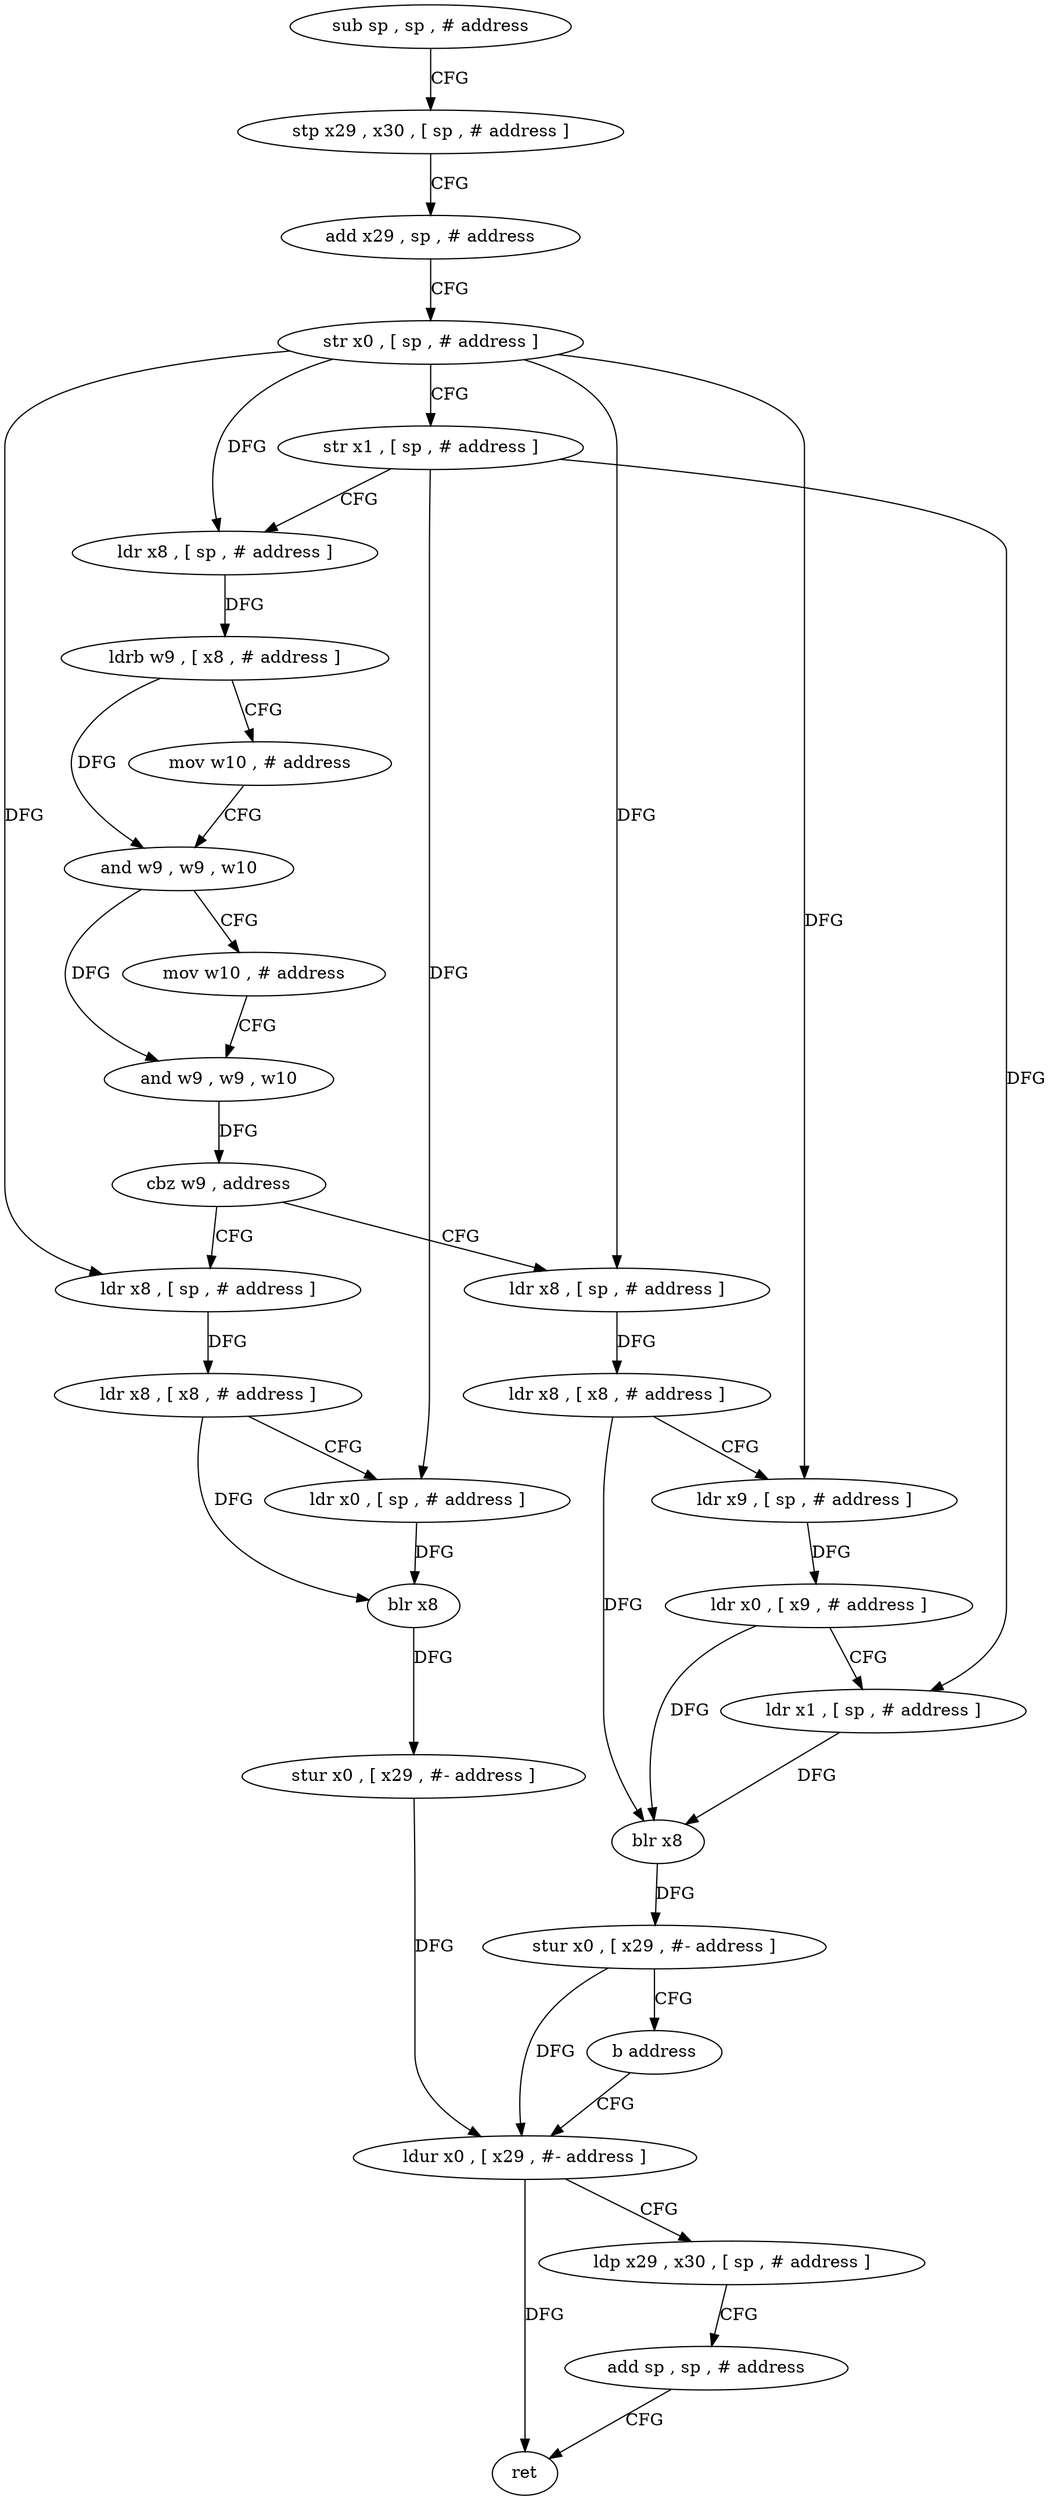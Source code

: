 digraph "func" {
"4308744" [label = "sub sp , sp , # address" ]
"4308748" [label = "stp x29 , x30 , [ sp , # address ]" ]
"4308752" [label = "add x29 , sp , # address" ]
"4308756" [label = "str x0 , [ sp , # address ]" ]
"4308760" [label = "str x1 , [ sp , # address ]" ]
"4308764" [label = "ldr x8 , [ sp , # address ]" ]
"4308768" [label = "ldrb w9 , [ x8 , # address ]" ]
"4308772" [label = "mov w10 , # address" ]
"4308776" [label = "and w9 , w9 , w10" ]
"4308780" [label = "mov w10 , # address" ]
"4308784" [label = "and w9 , w9 , w10" ]
"4308788" [label = "cbz w9 , address" ]
"4308824" [label = "ldr x8 , [ sp , # address ]" ]
"4308792" [label = "ldr x8 , [ sp , # address ]" ]
"4308828" [label = "ldr x8 , [ x8 , # address ]" ]
"4308832" [label = "ldr x0 , [ sp , # address ]" ]
"4308836" [label = "blr x8" ]
"4308840" [label = "stur x0 , [ x29 , #- address ]" ]
"4308844" [label = "ldur x0 , [ x29 , #- address ]" ]
"4308796" [label = "ldr x8 , [ x8 , # address ]" ]
"4308800" [label = "ldr x9 , [ sp , # address ]" ]
"4308804" [label = "ldr x0 , [ x9 , # address ]" ]
"4308808" [label = "ldr x1 , [ sp , # address ]" ]
"4308812" [label = "blr x8" ]
"4308816" [label = "stur x0 , [ x29 , #- address ]" ]
"4308820" [label = "b address" ]
"4308848" [label = "ldp x29 , x30 , [ sp , # address ]" ]
"4308852" [label = "add sp , sp , # address" ]
"4308856" [label = "ret" ]
"4308744" -> "4308748" [ label = "CFG" ]
"4308748" -> "4308752" [ label = "CFG" ]
"4308752" -> "4308756" [ label = "CFG" ]
"4308756" -> "4308760" [ label = "CFG" ]
"4308756" -> "4308764" [ label = "DFG" ]
"4308756" -> "4308824" [ label = "DFG" ]
"4308756" -> "4308792" [ label = "DFG" ]
"4308756" -> "4308800" [ label = "DFG" ]
"4308760" -> "4308764" [ label = "CFG" ]
"4308760" -> "4308832" [ label = "DFG" ]
"4308760" -> "4308808" [ label = "DFG" ]
"4308764" -> "4308768" [ label = "DFG" ]
"4308768" -> "4308772" [ label = "CFG" ]
"4308768" -> "4308776" [ label = "DFG" ]
"4308772" -> "4308776" [ label = "CFG" ]
"4308776" -> "4308780" [ label = "CFG" ]
"4308776" -> "4308784" [ label = "DFG" ]
"4308780" -> "4308784" [ label = "CFG" ]
"4308784" -> "4308788" [ label = "DFG" ]
"4308788" -> "4308824" [ label = "CFG" ]
"4308788" -> "4308792" [ label = "CFG" ]
"4308824" -> "4308828" [ label = "DFG" ]
"4308792" -> "4308796" [ label = "DFG" ]
"4308828" -> "4308832" [ label = "CFG" ]
"4308828" -> "4308836" [ label = "DFG" ]
"4308832" -> "4308836" [ label = "DFG" ]
"4308836" -> "4308840" [ label = "DFG" ]
"4308840" -> "4308844" [ label = "DFG" ]
"4308844" -> "4308848" [ label = "CFG" ]
"4308844" -> "4308856" [ label = "DFG" ]
"4308796" -> "4308800" [ label = "CFG" ]
"4308796" -> "4308812" [ label = "DFG" ]
"4308800" -> "4308804" [ label = "DFG" ]
"4308804" -> "4308808" [ label = "CFG" ]
"4308804" -> "4308812" [ label = "DFG" ]
"4308808" -> "4308812" [ label = "DFG" ]
"4308812" -> "4308816" [ label = "DFG" ]
"4308816" -> "4308820" [ label = "CFG" ]
"4308816" -> "4308844" [ label = "DFG" ]
"4308820" -> "4308844" [ label = "CFG" ]
"4308848" -> "4308852" [ label = "CFG" ]
"4308852" -> "4308856" [ label = "CFG" ]
}
